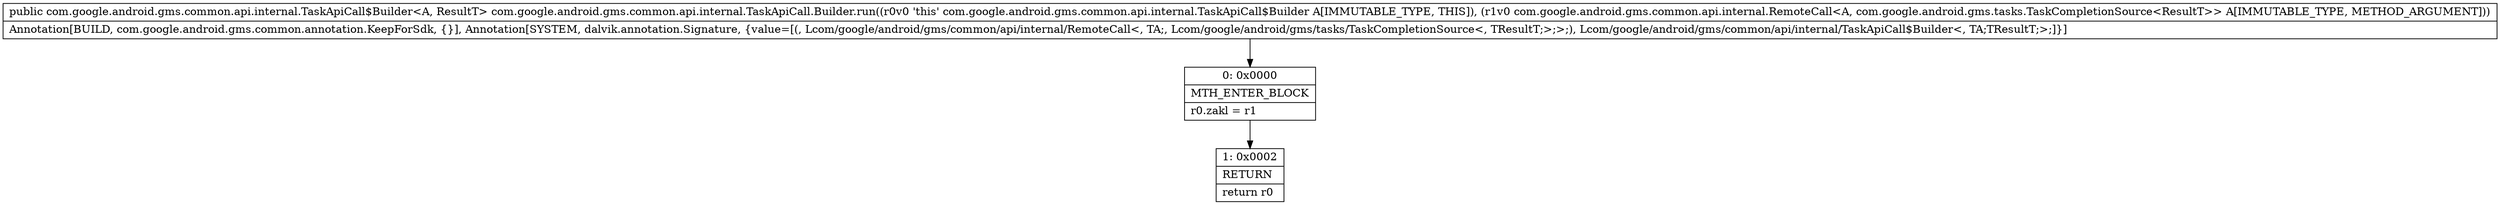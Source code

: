 digraph "CFG forcom.google.android.gms.common.api.internal.TaskApiCall.Builder.run(Lcom\/google\/android\/gms\/common\/api\/internal\/RemoteCall;)Lcom\/google\/android\/gms\/common\/api\/internal\/TaskApiCall$Builder;" {
Node_0 [shape=record,label="{0\:\ 0x0000|MTH_ENTER_BLOCK\l|r0.zakl = r1\l}"];
Node_1 [shape=record,label="{1\:\ 0x0002|RETURN\l|return r0\l}"];
MethodNode[shape=record,label="{public com.google.android.gms.common.api.internal.TaskApiCall$Builder\<A, ResultT\> com.google.android.gms.common.api.internal.TaskApiCall.Builder.run((r0v0 'this' com.google.android.gms.common.api.internal.TaskApiCall$Builder A[IMMUTABLE_TYPE, THIS]), (r1v0 com.google.android.gms.common.api.internal.RemoteCall\<A, com.google.android.gms.tasks.TaskCompletionSource\<ResultT\>\> A[IMMUTABLE_TYPE, METHOD_ARGUMENT]))  | Annotation[BUILD, com.google.android.gms.common.annotation.KeepForSdk, \{\}], Annotation[SYSTEM, dalvik.annotation.Signature, \{value=[(, Lcom\/google\/android\/gms\/common\/api\/internal\/RemoteCall\<, TA;, Lcom\/google\/android\/gms\/tasks\/TaskCompletionSource\<, TResultT;\>;\>;), Lcom\/google\/android\/gms\/common\/api\/internal\/TaskApiCall$Builder\<, TA;TResultT;\>;]\}]\l}"];
MethodNode -> Node_0;
Node_0 -> Node_1;
}

